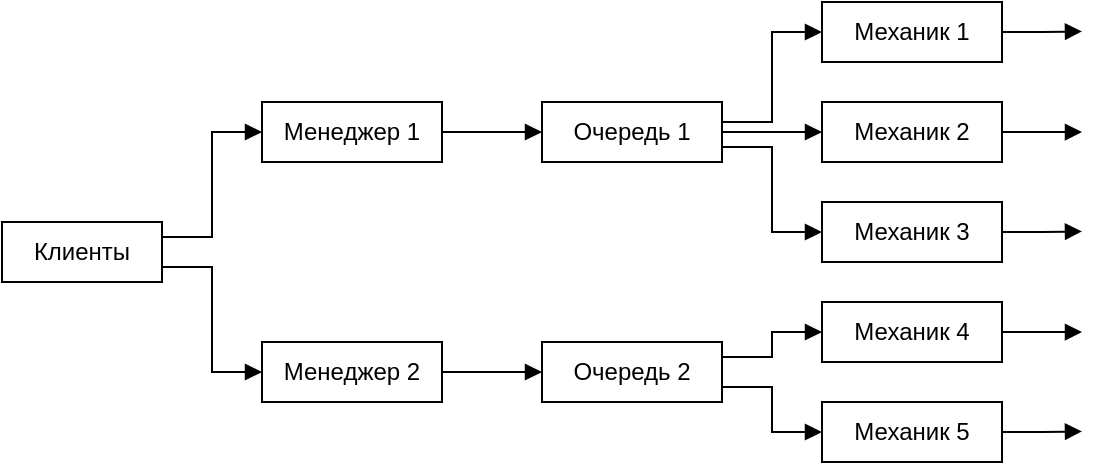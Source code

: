 <mxfile version="20.6.0" type="device"><diagram id="--XbNpJfUwshYshVy29q" name="Page-1"><mxGraphModel dx="981" dy="526" grid="1" gridSize="10" guides="1" tooltips="1" connect="1" arrows="1" fold="1" page="1" pageScale="1" pageWidth="827" pageHeight="1169" math="0" shadow="0"><root><mxCell id="0"/><mxCell id="1" parent="0"/><mxCell id="UZNCVVakhXPdGOdYworu-2" style="edgeStyle=orthogonalEdgeStyle;rounded=0;orthogonalLoop=1;jettySize=auto;html=1;exitX=1;exitY=0.75;exitDx=0;exitDy=0;entryX=0;entryY=0.5;entryDx=0;entryDy=0;endArrow=block;endFill=1;" edge="1" parent="1" source="UZNCVVakhXPdGOdYworu-4" target="UZNCVVakhXPdGOdYworu-10"><mxGeometry relative="1" as="geometry"/></mxCell><mxCell id="UZNCVVakhXPdGOdYworu-3" style="edgeStyle=orthogonalEdgeStyle;rounded=0;orthogonalLoop=1;jettySize=auto;html=1;exitX=1;exitY=0.25;exitDx=0;exitDy=0;entryX=0;entryY=0.5;entryDx=0;entryDy=0;endArrow=block;endFill=1;" edge="1" parent="1" source="UZNCVVakhXPdGOdYworu-4" target="UZNCVVakhXPdGOdYworu-6"><mxGeometry relative="1" as="geometry"/></mxCell><mxCell id="UZNCVVakhXPdGOdYworu-4" value="Клиенты" style="rounded=0;whiteSpace=wrap;html=1;" vertex="1" parent="1"><mxGeometry x="120" y="430" width="80" height="30" as="geometry"/></mxCell><mxCell id="UZNCVVakhXPdGOdYworu-21" style="edgeStyle=orthogonalEdgeStyle;rounded=0;orthogonalLoop=1;jettySize=auto;html=1;exitX=1;exitY=0.5;exitDx=0;exitDy=0;entryX=0;entryY=0.5;entryDx=0;entryDy=0;endArrow=block;endFill=1;" edge="1" parent="1" source="UZNCVVakhXPdGOdYworu-6" target="UZNCVVakhXPdGOdYworu-12"><mxGeometry relative="1" as="geometry"/></mxCell><mxCell id="UZNCVVakhXPdGOdYworu-6" value="Менеджер 1" style="rounded=0;whiteSpace=wrap;html=1;" vertex="1" parent="1"><mxGeometry x="250" y="370" width="90" height="30" as="geometry"/></mxCell><mxCell id="UZNCVVakhXPdGOdYworu-9" style="edgeStyle=orthogonalEdgeStyle;rounded=0;orthogonalLoop=1;jettySize=auto;html=1;exitX=1;exitY=0.5;exitDx=0;exitDy=0;entryX=0;entryY=0.5;entryDx=0;entryDy=0;endArrow=block;endFill=1;" edge="1" parent="1" source="UZNCVVakhXPdGOdYworu-10" target="UZNCVVakhXPdGOdYworu-14"><mxGeometry relative="1" as="geometry"/></mxCell><mxCell id="UZNCVVakhXPdGOdYworu-10" value="Менеджер 2" style="rounded=0;whiteSpace=wrap;html=1;" vertex="1" parent="1"><mxGeometry x="250" y="490" width="90" height="30" as="geometry"/></mxCell><mxCell id="UZNCVVakhXPdGOdYworu-11" style="edgeStyle=orthogonalEdgeStyle;rounded=0;orthogonalLoop=1;jettySize=auto;html=1;exitX=1;exitY=0.5;exitDx=0;exitDy=0;entryX=0;entryY=0.5;entryDx=0;entryDy=0;endArrow=block;endFill=1;" edge="1" parent="1" source="UZNCVVakhXPdGOdYworu-12" target="UZNCVVakhXPdGOdYworu-16"><mxGeometry relative="1" as="geometry"><Array as="points"><mxPoint x="480" y="380"/><mxPoint x="505" y="380"/><mxPoint x="505" y="335"/></Array></mxGeometry></mxCell><mxCell id="UZNCVVakhXPdGOdYworu-27" value="" style="edgeStyle=orthogonalEdgeStyle;rounded=0;orthogonalLoop=1;jettySize=auto;html=1;endArrow=block;endFill=1;" edge="1" parent="1" source="UZNCVVakhXPdGOdYworu-12" target="UZNCVVakhXPdGOdYworu-22"><mxGeometry relative="1" as="geometry"/></mxCell><mxCell id="UZNCVVakhXPdGOdYworu-28" style="edgeStyle=orthogonalEdgeStyle;rounded=0;orthogonalLoop=1;jettySize=auto;html=1;exitX=1;exitY=0.75;exitDx=0;exitDy=0;entryX=0;entryY=0.5;entryDx=0;entryDy=0;endArrow=block;endFill=1;" edge="1" parent="1" source="UZNCVVakhXPdGOdYworu-12" target="UZNCVVakhXPdGOdYworu-23"><mxGeometry relative="1" as="geometry"/></mxCell><mxCell id="UZNCVVakhXPdGOdYworu-12" value="Очередь 1" style="rounded=0;whiteSpace=wrap;html=1;" vertex="1" parent="1"><mxGeometry x="390" y="370" width="90" height="30" as="geometry"/></mxCell><mxCell id="UZNCVVakhXPdGOdYworu-29" style="edgeStyle=orthogonalEdgeStyle;rounded=0;orthogonalLoop=1;jettySize=auto;html=1;exitX=1;exitY=0.25;exitDx=0;exitDy=0;entryX=0;entryY=0.5;entryDx=0;entryDy=0;endArrow=block;endFill=1;" edge="1" parent="1" source="UZNCVVakhXPdGOdYworu-14" target="UZNCVVakhXPdGOdYworu-24"><mxGeometry relative="1" as="geometry"/></mxCell><mxCell id="UZNCVVakhXPdGOdYworu-30" style="edgeStyle=orthogonalEdgeStyle;rounded=0;orthogonalLoop=1;jettySize=auto;html=1;exitX=1;exitY=0.75;exitDx=0;exitDy=0;entryX=0;entryY=0.5;entryDx=0;entryDy=0;endArrow=block;endFill=1;" edge="1" parent="1" source="UZNCVVakhXPdGOdYworu-14" target="UZNCVVakhXPdGOdYworu-25"><mxGeometry relative="1" as="geometry"/></mxCell><mxCell id="UZNCVVakhXPdGOdYworu-14" value="Очередь 2" style="rounded=0;whiteSpace=wrap;html=1;" vertex="1" parent="1"><mxGeometry x="390" y="490" width="90" height="30" as="geometry"/></mxCell><mxCell id="UZNCVVakhXPdGOdYworu-31" style="edgeStyle=orthogonalEdgeStyle;rounded=0;orthogonalLoop=1;jettySize=auto;html=1;exitX=1;exitY=0.5;exitDx=0;exitDy=0;endArrow=block;endFill=1;" edge="1" parent="1" source="UZNCVVakhXPdGOdYworu-16"><mxGeometry relative="1" as="geometry"><mxPoint x="660" y="334.69" as="targetPoint"/></mxGeometry></mxCell><mxCell id="UZNCVVakhXPdGOdYworu-16" value="Механик 1" style="rounded=0;whiteSpace=wrap;html=1;" vertex="1" parent="1"><mxGeometry x="530" y="320" width="90" height="30" as="geometry"/></mxCell><mxCell id="UZNCVVakhXPdGOdYworu-19" value="" style="rounded=0;whiteSpace=wrap;html=1;" vertex="1" parent="1"><mxGeometry x="640" y="390" height="30" as="geometry"/></mxCell><mxCell id="UZNCVVakhXPdGOdYworu-20" value="" style="rounded=0;whiteSpace=wrap;html=1;" vertex="1" parent="1"><mxGeometry x="640" y="510" height="30" as="geometry"/></mxCell><mxCell id="UZNCVVakhXPdGOdYworu-32" style="edgeStyle=orthogonalEdgeStyle;rounded=0;orthogonalLoop=1;jettySize=auto;html=1;exitX=1;exitY=0.5;exitDx=0;exitDy=0;endArrow=block;endFill=1;" edge="1" parent="1" source="UZNCVVakhXPdGOdYworu-22"><mxGeometry relative="1" as="geometry"><mxPoint x="660" y="385.034" as="targetPoint"/></mxGeometry></mxCell><mxCell id="UZNCVVakhXPdGOdYworu-22" value="Механик 2" style="rounded=0;whiteSpace=wrap;html=1;" vertex="1" parent="1"><mxGeometry x="530" y="370" width="90" height="30" as="geometry"/></mxCell><mxCell id="UZNCVVakhXPdGOdYworu-33" style="edgeStyle=orthogonalEdgeStyle;rounded=0;orthogonalLoop=1;jettySize=auto;html=1;exitX=1;exitY=0.5;exitDx=0;exitDy=0;endArrow=block;endFill=1;" edge="1" parent="1" source="UZNCVVakhXPdGOdYworu-23"><mxGeometry relative="1" as="geometry"><mxPoint x="660" y="434.69" as="targetPoint"/></mxGeometry></mxCell><mxCell id="UZNCVVakhXPdGOdYworu-23" value="Механик 3" style="rounded=0;whiteSpace=wrap;html=1;" vertex="1" parent="1"><mxGeometry x="530" y="420" width="90" height="30" as="geometry"/></mxCell><mxCell id="UZNCVVakhXPdGOdYworu-34" style="edgeStyle=orthogonalEdgeStyle;rounded=0;orthogonalLoop=1;jettySize=auto;html=1;exitX=1;exitY=0.5;exitDx=0;exitDy=0;endArrow=block;endFill=1;" edge="1" parent="1" source="UZNCVVakhXPdGOdYworu-24"><mxGeometry relative="1" as="geometry"><mxPoint x="660" y="485.034" as="targetPoint"/></mxGeometry></mxCell><mxCell id="UZNCVVakhXPdGOdYworu-24" value="Механик 4" style="rounded=0;whiteSpace=wrap;html=1;" vertex="1" parent="1"><mxGeometry x="530" y="470" width="90" height="30" as="geometry"/></mxCell><mxCell id="UZNCVVakhXPdGOdYworu-35" style="edgeStyle=orthogonalEdgeStyle;rounded=0;orthogonalLoop=1;jettySize=auto;html=1;exitX=1;exitY=0.5;exitDx=0;exitDy=0;endArrow=block;endFill=1;" edge="1" parent="1" source="UZNCVVakhXPdGOdYworu-25"><mxGeometry relative="1" as="geometry"><mxPoint x="660" y="534.69" as="targetPoint"/></mxGeometry></mxCell><mxCell id="UZNCVVakhXPdGOdYworu-25" value="Механик 5" style="rounded=0;whiteSpace=wrap;html=1;" vertex="1" parent="1"><mxGeometry x="530" y="520" width="90" height="30" as="geometry"/></mxCell></root></mxGraphModel></diagram></mxfile>